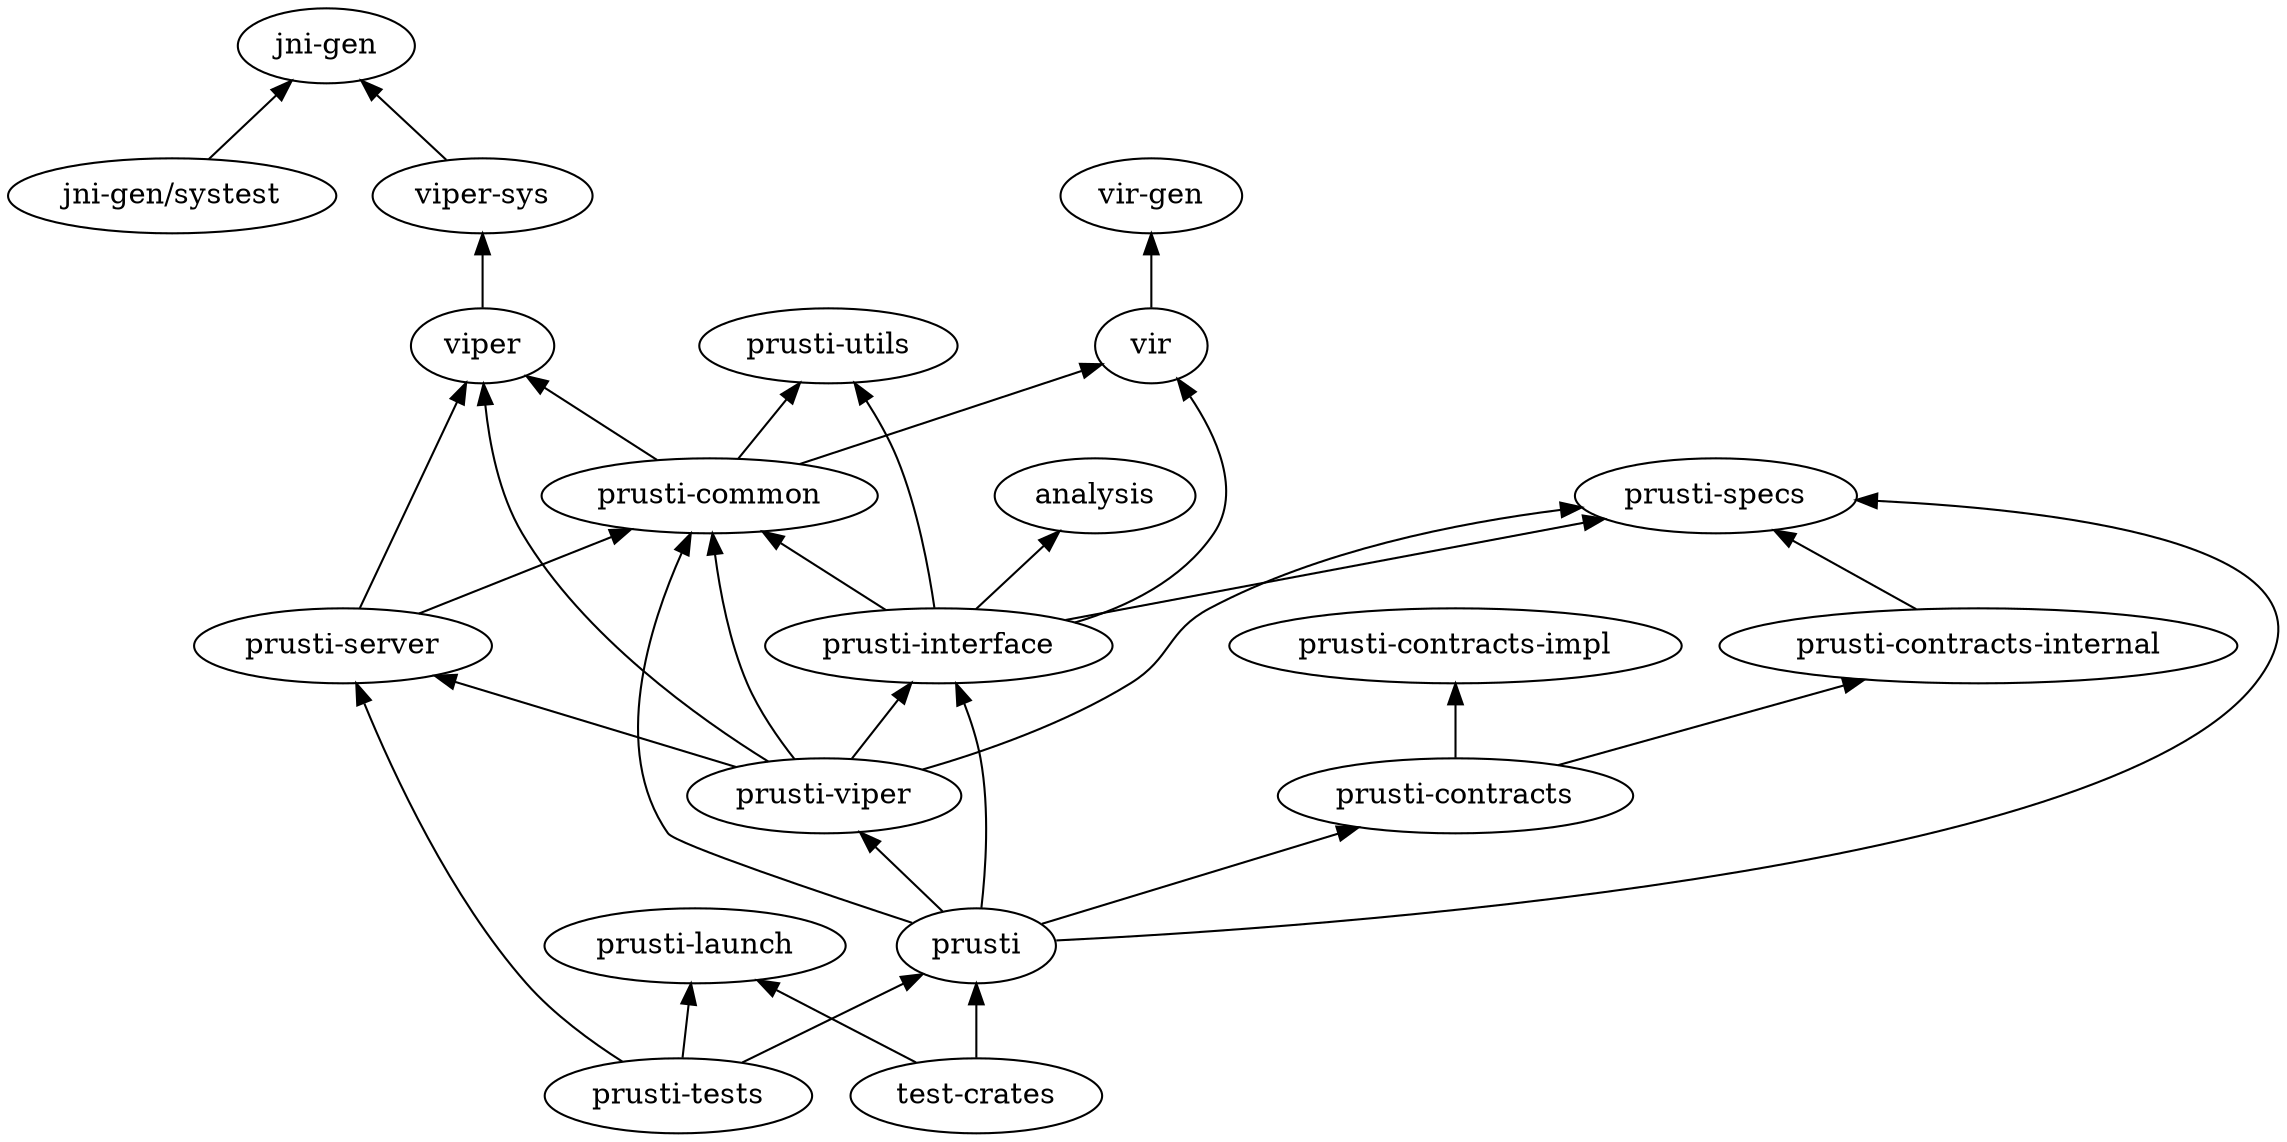 digraph {
	graph [rankdir=BT]
	analysis [label=analysis]
	prusti [label=prusti]
	"prusti-interface" [label="prusti-interface"]
	prusti -> "prusti-interface"
	"prusti-contracts" [label="prusti-contracts"]
	prusti -> "prusti-contracts"
	"prusti-common" [label="prusti-common"]
	prusti -> "prusti-common"
	"prusti-viper" [label="prusti-viper"]
	prusti -> "prusti-viper"
	"prusti-specs" [label="prusti-specs"]
	prusti -> "prusti-specs"
	"prusti-contracts-internal" [label="prusti-contracts-internal"]
	"prusti-contracts" -> "prusti-contracts-internal"
	"prusti-contracts-impl" [label="prusti-contracts-impl"]
	"prusti-contracts" -> "prusti-contracts-impl"
	"prusti-contracts-internal" -> "prusti-specs"
	"prusti-tests" [label="prusti-tests"]
	"prusti-launch" [label="prusti-launch"]
	"prusti-tests" -> "prusti-launch"
	"prusti-server" [label="prusti-server"]
	"prusti-tests" -> "prusti-server"
	"prusti-tests" -> prusti
	"prusti-utils" [label="prusti-utils"]
	"prusti-common" -> "prusti-utils"
	vir [label=vir]
	"prusti-common" -> vir
	viper [label=viper]
	"prusti-common" -> viper
	"prusti-interface" -> vir
	"prusti-interface" -> analysis
	"prusti-interface" -> "prusti-common"
	"prusti-interface" -> "prusti-utils"
	"prusti-interface" -> "prusti-specs"
	"prusti-viper" -> viper
	"prusti-viper" -> "prusti-interface"
	"prusti-viper" -> "prusti-server"
	"prusti-viper" -> "prusti-common"
	"prusti-viper" -> "prusti-specs"
	"prusti-server" -> "prusti-common"
	"prusti-server" -> viper
	"test-crates" [label="test-crates"]
	"test-crates" -> "prusti-launch"
	"test-crates" -> prusti
	"viper-sys" [label="viper-sys"]
	viper -> "viper-sys"
	"jni-gen" [label="jni-gen"]
	"viper-sys" -> "jni-gen"
	"vir-gen" [label="vir-gen"]
	vir -> "vir-gen"
	"jni-gen/systest" [label="jni-gen/systest"]
	"jni-gen/systest" -> "jni-gen"
}
